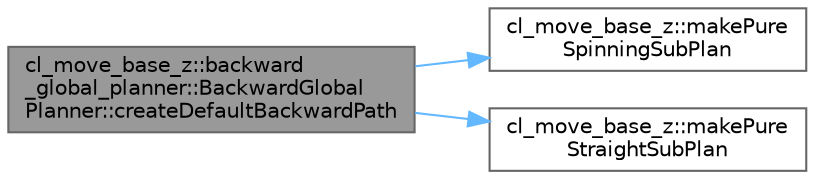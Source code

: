 digraph "cl_move_base_z::backward_global_planner::BackwardGlobalPlanner::createDefaultBackwardPath"
{
 // LATEX_PDF_SIZE
  bgcolor="transparent";
  edge [fontname=Helvetica,fontsize=10,labelfontname=Helvetica,labelfontsize=10];
  node [fontname=Helvetica,fontsize=10,shape=box,height=0.2,width=0.4];
  rankdir="LR";
  Node1 [label="cl_move_base_z::backward\l_global_planner::BackwardGlobal\lPlanner::createDefaultBackwardPath",height=0.2,width=0.4,color="gray40", fillcolor="grey60", style="filled", fontcolor="black",tooltip=" "];
  Node1 -> Node2 [color="steelblue1",style="solid"];
  Node2 [label="cl_move_base_z::makePure\lSpinningSubPlan",height=0.2,width=0.4,color="grey40", fillcolor="white", style="filled",URL="$namespacecl__move__base__z.html#ac774e138510eb7b5e0015be1f7709e19",tooltip=" "];
  Node1 -> Node3 [color="steelblue1",style="solid"];
  Node3 [label="cl_move_base_z::makePure\lStraightSubPlan",height=0.2,width=0.4,color="grey40", fillcolor="white", style="filled",URL="$namespacecl__move__base__z.html#a84f0875e9e553c2795894cc9c21b2b3c",tooltip=" "];
}
